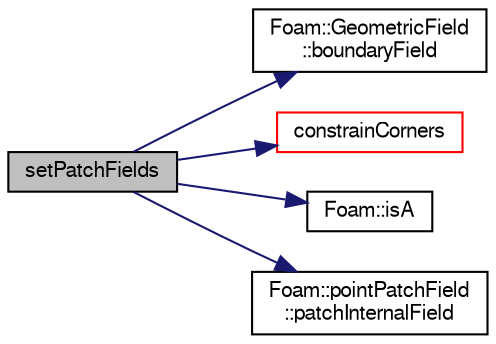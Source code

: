 digraph "setPatchFields"
{
  bgcolor="transparent";
  edge [fontname="FreeSans",fontsize="10",labelfontname="FreeSans",labelfontsize="10"];
  node [fontname="FreeSans",fontsize="10",shape=record];
  rankdir="LR";
  Node528 [label="setPatchFields",height=0.2,width=0.4,color="black", fillcolor="grey75", style="filled", fontcolor="black"];
  Node528 -> Node529 [color="midnightblue",fontsize="10",style="solid",fontname="FreeSans"];
  Node529 [label="Foam::GeometricField\l::boundaryField",height=0.2,width=0.4,color="black",URL="$a22434.html#a3c6c1a789b48ea0c5e8bff64f9c14f2d",tooltip="Return reference to GeometricBoundaryField. "];
  Node528 -> Node530 [color="midnightblue",fontsize="10",style="solid",fontname="FreeSans"];
  Node530 [label="constrainCorners",height=0.2,width=0.4,color="red",URL="$a23282.html#ac76c88ff18a78925cf0fcc2eec75af40",tooltip="Apply patch-patch constraints only. "];
  Node528 -> Node535 [color="midnightblue",fontsize="10",style="solid",fontname="FreeSans"];
  Node535 [label="Foam::isA",height=0.2,width=0.4,color="black",URL="$a21124.html#a7f38c7df863d37f5357047d27dab7711",tooltip="Check if a dynamic_cast to typeid is possible. "];
  Node528 -> Node536 [color="midnightblue",fontsize="10",style="solid",fontname="FreeSans"];
  Node536 [label="Foam::pointPatchField\l::patchInternalField",height=0.2,width=0.4,color="black",URL="$a22946.html#acb7f087df7d84101b86667e2a5a78997",tooltip="Return field created from appropriate internal field values. "];
}
